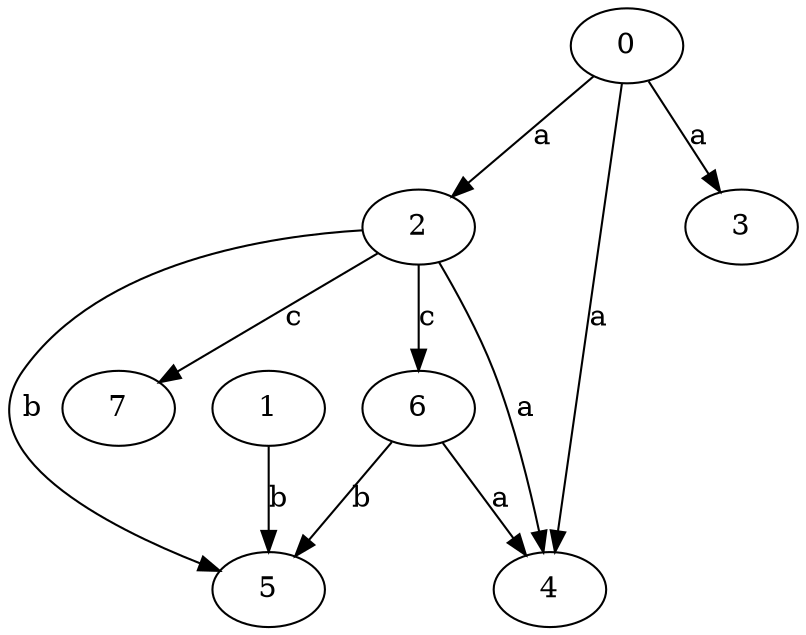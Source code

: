 strict digraph  {
2;
3;
0;
4;
1;
5;
6;
7;
2 -> 4  [label=a];
2 -> 5  [label=b];
2 -> 6  [label=c];
2 -> 7  [label=c];
0 -> 2  [label=a];
0 -> 3  [label=a];
0 -> 4  [label=a];
1 -> 5  [label=b];
6 -> 4  [label=a];
6 -> 5  [label=b];
}
